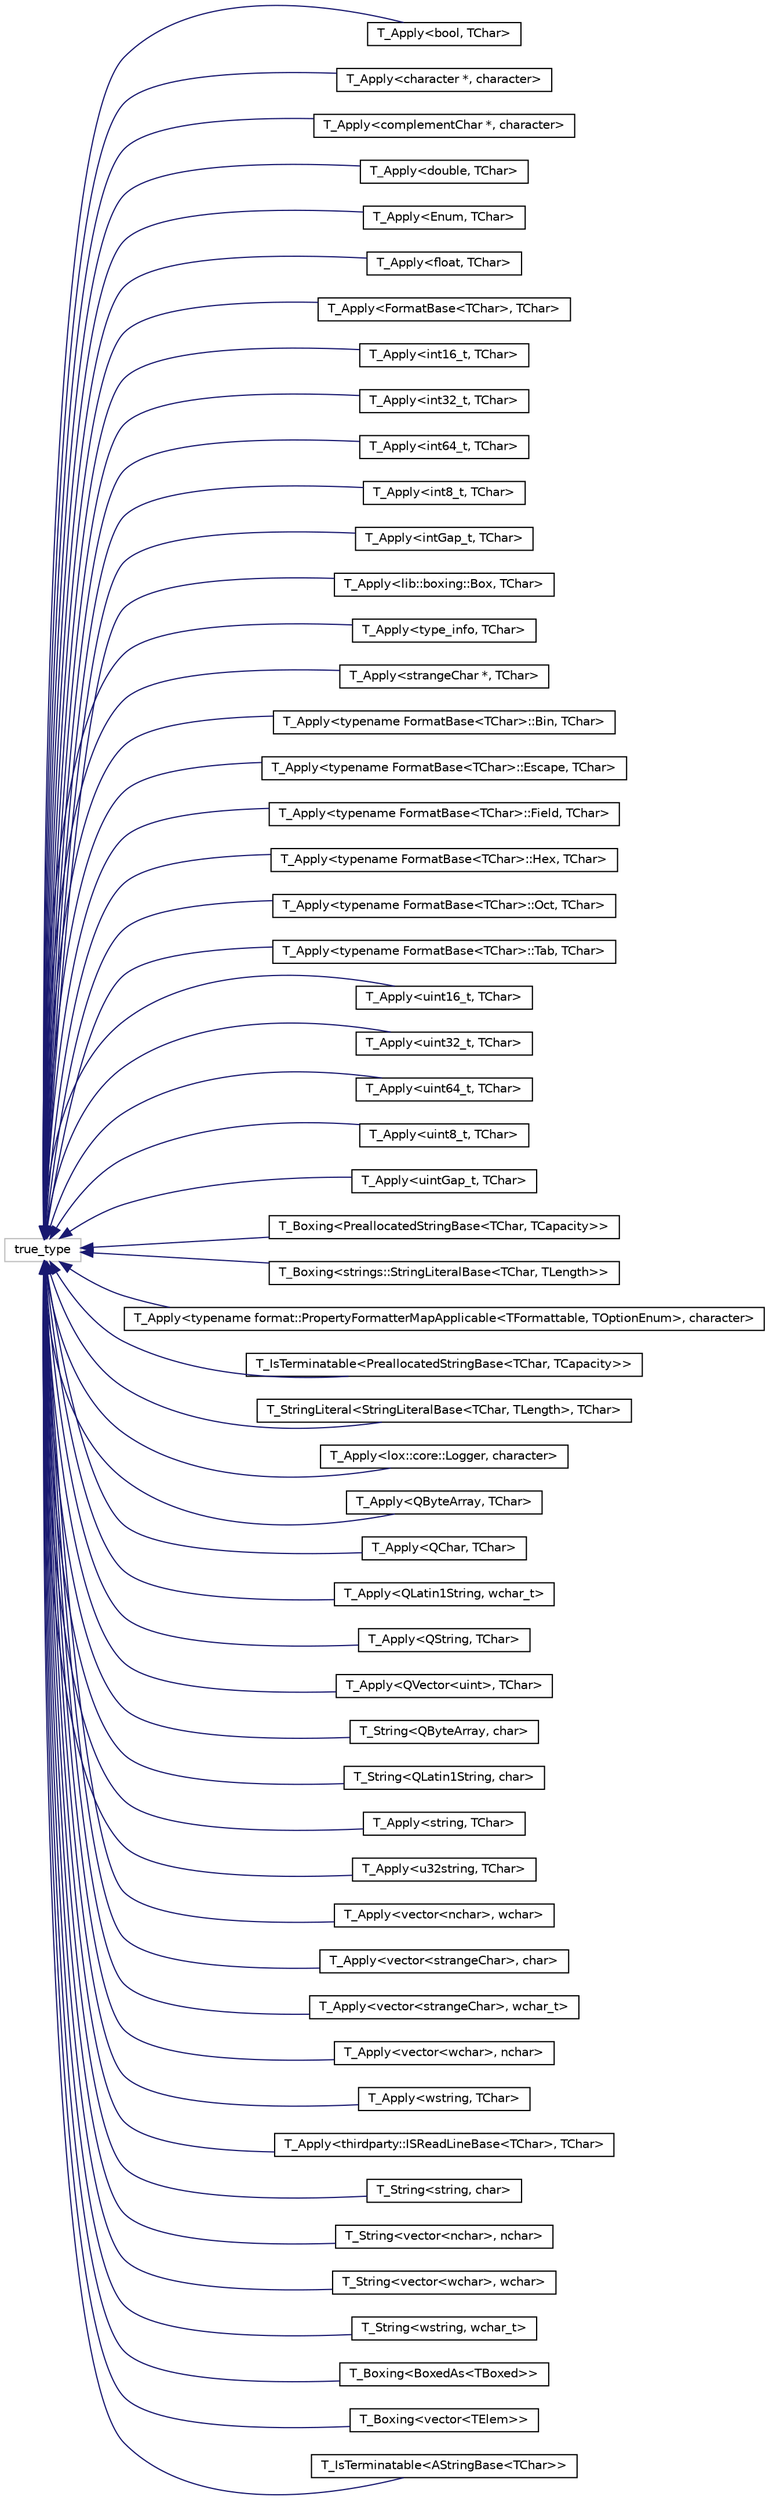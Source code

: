 digraph "Graphical Class Hierarchy"
{
  edge [fontname="Helvetica",fontsize="10",labelfontname="Helvetica",labelfontsize="10"];
  node [fontname="Helvetica",fontsize="10",shape=record];
  rankdir="LR";
  Node16 [label="true_type",height=0.2,width=0.4,color="grey75", fillcolor="white", style="filled"];
  Node19 [label="T_Apply\<bool, TChar\>",height=0.2,width=0.4,color="black", fillcolor="white", style="filled",URL="$structaworx_1_1lib_1_1strings_1_1applyto_1_1T__Apply_3_01bool_00_01TChar_01_4.html",tooltip="Specialization of template struct T_Apply for type bool. "];
  Node20 [label="T_Apply\<character *, character\>",height=0.2,width=0.4,color="black", fillcolor="white", style="filled",URL="$structaworx_1_1lib_1_1strings_1_1applyto_1_1T__Apply_3_01character_01_5_00_01character_01_4.html",tooltip="Specialization of template struct T_Apply for type aworx::character.*. "];
  Node21 [label="T_Apply\<complementChar *, character\>",height=0.2,width=0.4,color="black", fillcolor="white", style="filled",URL="$structaworx_1_1lib_1_1strings_1_1applyto_1_1T__Apply_3_01complementChar_01_5_00_01character_01_4.html",tooltip="Specialization of template struct T_Apply for type aworx::complementChar. "];
  Node22 [label="T_Apply\<double, TChar\>",height=0.2,width=0.4,color="black", fillcolor="white", style="filled",URL="$structaworx_1_1lib_1_1strings_1_1applyto_1_1T__Apply_3_01double_00_01TChar_01_4.html",tooltip="Specialization of template struct T_Apply for type double. "];
  Node23 [label="T_Apply\<Enum, TChar\>",height=0.2,width=0.4,color="black", fillcolor="white", style="filled",URL="$structaworx_1_1lib_1_1strings_1_1applyto_1_1T__Apply_3_01Enum_00_01TChar_01_4.html"];
  Node24 [label="T_Apply\<float, TChar\>",height=0.2,width=0.4,color="black", fillcolor="white", style="filled",URL="$structaworx_1_1lib_1_1strings_1_1applyto_1_1T__Apply_3_01float_00_01TChar_01_4.html",tooltip="Specialization of template struct T_Apply for type float. "];
  Node25 [label="T_Apply\<FormatBase\<TChar\>, TChar\>",height=0.2,width=0.4,color="black", fillcolor="white", style="filled",URL="$structaworx_1_1lib_1_1strings_1_1applyto_1_1T__Apply_3_01FormatBase_3_01TChar_01_4_00_01TChar_01_4.html",tooltip="Specialization of template struct T_Apply for type Format. "];
  Node26 [label="T_Apply\<int16_t, TChar\>",height=0.2,width=0.4,color="black", fillcolor="white", style="filled",URL="$structaworx_1_1lib_1_1strings_1_1applyto_1_1T__Apply_3_01int16__t_00_01TChar_01_4.html",tooltip="Specialization of template struct T_Apply for type int16_t. "];
  Node27 [label="T_Apply\<int32_t, TChar\>",height=0.2,width=0.4,color="black", fillcolor="white", style="filled",URL="$structaworx_1_1lib_1_1strings_1_1applyto_1_1T__Apply_3_01int32__t_00_01TChar_01_4.html",tooltip="Specialization of template struct T_Apply for type int32_t. "];
  Node28 [label="T_Apply\<int64_t, TChar\>",height=0.2,width=0.4,color="black", fillcolor="white", style="filled",URL="$structaworx_1_1lib_1_1strings_1_1applyto_1_1T__Apply_3_01int64__t_00_01TChar_01_4.html",tooltip="Specialization of template struct T_Apply for type int64_t. "];
  Node29 [label="T_Apply\<int8_t, TChar\>",height=0.2,width=0.4,color="black", fillcolor="white", style="filled",URL="$structaworx_1_1lib_1_1strings_1_1applyto_1_1T__Apply_3_01int8__t_00_01TChar_01_4.html",tooltip="Specialization of template struct T_Apply for type int8_t. "];
  Node30 [label="T_Apply\<intGap_t, TChar\>",height=0.2,width=0.4,color="black", fillcolor="white", style="filled",URL="$structaworx_1_1lib_1_1strings_1_1applyto_1_1T__Apply_3_01intGap__t_00_01TChar_01_4.html",tooltip="Specialization of template struct T_Apply for type intGap_t. "];
  Node31 [label="T_Apply\<lib::boxing::Box, TChar\>",height=0.2,width=0.4,color="black", fillcolor="white", style="filled",URL="$structaworx_1_1lib_1_1strings_1_1applyto_1_1T__Apply_3_01lib_1_1boxing_1_1Box_00_01TChar_01_4.html",tooltip="Specialization of template struct T_Apply for type lib::boxing::Box. "];
  Node32 [label="T_Apply\<type_info, TChar\>",height=0.2,width=0.4,color="black", fillcolor="white", style="filled",URL="$structaworx_1_1lib_1_1strings_1_1applyto_1_1T__Apply_3_01std_1_1type__info_00_01TChar_01_4.html",tooltip="Specialization of template struct T_Apply for type type_info. "];
  Node33 [label="T_Apply\<strangeChar *, TChar\>",height=0.2,width=0.4,color="black", fillcolor="white", style="filled",URL="$structaworx_1_1lib_1_1strings_1_1applyto_1_1T__Apply_3_01strangeChar_01_5_00_01TChar_01_4.html",tooltip="Specialization of template struct T_Apply for type strangeChar*. "];
  Node34 [label="T_Apply\<typename FormatBase\<TChar\>::Bin, TChar\>",height=0.2,width=0.4,color="black", fillcolor="white", style="filled",URL="$structaworx_1_1lib_1_1strings_1_1applyto_1_1T__Apply_3_01typename_01FormatBase_3_01TChar_01_4_1_1Bin_00_01TChar_01_4.html",tooltip="Specialization of template struct T_Apply for type Format::Bin. "];
  Node35 [label="T_Apply\<typename FormatBase\<TChar\>::Escape, TChar\>",height=0.2,width=0.4,color="black", fillcolor="white", style="filled",URL="$structaworx_1_1lib_1_1strings_1_1applyto_1_1T__Apply_3_01typename_01FormatBase_3_01TChar_01_4_1_1Escape_00_01TChar_01_4.html",tooltip="Specialization of template struct T_Apply for type Format::Escape. "];
  Node36 [label="T_Apply\<typename FormatBase\<TChar\>::Field, TChar\>",height=0.2,width=0.4,color="black", fillcolor="white", style="filled",URL="$structaworx_1_1lib_1_1strings_1_1applyto_1_1T__Apply_3_01typename_01FormatBase_3_01TChar_01_4_1_1Field_00_01TChar_01_4.html",tooltip="Specialization of template struct T_Apply for type Format::Field. "];
  Node37 [label="T_Apply\<typename FormatBase\<TChar\>::Hex, TChar\>",height=0.2,width=0.4,color="black", fillcolor="white", style="filled",URL="$structaworx_1_1lib_1_1strings_1_1applyto_1_1T__Apply_3_01typename_01FormatBase_3_01TChar_01_4_1_1Hex_00_01TChar_01_4.html",tooltip="Specialization of template struct T_Apply for type Format::Hex. "];
  Node38 [label="T_Apply\<typename FormatBase\<TChar\>::Oct, TChar\>",height=0.2,width=0.4,color="black", fillcolor="white", style="filled",URL="$structaworx_1_1lib_1_1strings_1_1applyto_1_1T__Apply_3_01typename_01FormatBase_3_01TChar_01_4_1_1Oct_00_01TChar_01_4.html",tooltip="Specialization of template struct T_Apply for type Format::Oct. "];
  Node39 [label="T_Apply\<typename FormatBase\<TChar\>::Tab, TChar\>",height=0.2,width=0.4,color="black", fillcolor="white", style="filled",URL="$structaworx_1_1lib_1_1strings_1_1applyto_1_1T__Apply_3_01typename_01FormatBase_3_01TChar_01_4_1_1Tab_00_01TChar_01_4.html",tooltip="Specialization of template struct T_Apply for type Format::Tab. "];
  Node40 [label="T_Apply\<uint16_t, TChar\>",height=0.2,width=0.4,color="black", fillcolor="white", style="filled",URL="$structaworx_1_1lib_1_1strings_1_1applyto_1_1T__Apply_3_01uint16__t_00_01TChar_01_4.html",tooltip="Specialization of template struct T_Apply for type uint16_t. "];
  Node41 [label="T_Apply\<uint32_t, TChar\>",height=0.2,width=0.4,color="black", fillcolor="white", style="filled",URL="$structaworx_1_1lib_1_1strings_1_1applyto_1_1T__Apply_3_01uint32__t_00_01TChar_01_4.html",tooltip="Specialization of template struct T_Apply for type uint32_t. "];
  Node42 [label="T_Apply\<uint64_t, TChar\>",height=0.2,width=0.4,color="black", fillcolor="white", style="filled",URL="$structaworx_1_1lib_1_1strings_1_1applyto_1_1T__Apply_3_01uint64__t_00_01TChar_01_4.html",tooltip="Specialization of template struct T_Apply for type uint64_t. "];
  Node43 [label="T_Apply\<uint8_t, TChar\>",height=0.2,width=0.4,color="black", fillcolor="white", style="filled",URL="$structaworx_1_1lib_1_1strings_1_1applyto_1_1T__Apply_3_01uint8__t_00_01TChar_01_4.html",tooltip="Specialization of template struct T_Apply for type uint8_t. "];
  Node44 [label="T_Apply\<uintGap_t, TChar\>",height=0.2,width=0.4,color="black", fillcolor="white", style="filled",URL="$structaworx_1_1lib_1_1strings_1_1applyto_1_1T__Apply_3_01uintGap__t_00_01TChar_01_4.html",tooltip="Specialization of template struct T_Apply for type uintGap_t. "];
  Node45 [label="T_Boxing\<PreallocatedStringBase\<TChar, TCapacity\>\>",height=0.2,width=0.4,color="black", fillcolor="white", style="filled",URL="$structaworx_1_1lib_1_1strings_1_1boxing_1_1T__Boxing_3_01aworx_1_1lib_1_1strings_1_1Preallocated44cf01db7a6f79b7558dccb14f17be4f.html"];
  Node46 [label="T_Boxing\<strings::StringLiteralBase\<TChar, TLength\>\>",height=0.2,width=0.4,color="black", fillcolor="white", style="filled",URL="$structaworx_1_1lib_1_1strings_1_1boxing_1_1T__Boxing_3_01strings_1_1StringLiteralBase_3_01TChar_00_01TLength_01_4_01_4.html"];
  Node47 [label="T_Apply\<typename format::PropertyFormatterMapApplicable\<TFormattable, TOptionEnum\>, character\>",height=0.2,width=0.4,color="black", fillcolor="white", style="filled",URL="$structaworx_1_1lib_1_1strings_1_1T__Apply_3_01typename_01format_1_1PropertyFormatterMapApplicabl9456c94e4b77bb618eb1895e4b057977.html"];
  Node49 [label="T_IsTerminatable\<PreallocatedStringBase\<TChar, TCapacity\>\>",height=0.2,width=0.4,color="black", fillcolor="white", style="filled",URL="$structaworx_1_1lib_1_1strings_1_1T__IsTerminatable_3_01PreallocatedStringBase_3_01TChar_00_01TCapacity_01_4_01_4.html"];
  Node50 [label="T_StringLiteral\<StringLiteralBase\<TChar, TLength\>, TChar\>",height=0.2,width=0.4,color="black", fillcolor="white", style="filled",URL="$structaworx_1_1lib_1_1strings_1_1T__StringLiteral_3_01StringLiteralBase_3_01TChar_00_01TLength_01_4_00_01TChar_01_4.html"];
  Node51 [label="T_Apply\<lox::core::Logger, character\>",height=0.2,width=0.4,color="black", fillcolor="white", style="filled",URL="$structaworx_1_1lib_1_1strings_1_1thirdparty_1_1alox_1_1T__Apply_3_01lox_1_1core_1_1Logger_00_01character_01_4.html"];
  Node52 [label="T_Apply\<QByteArray, TChar\>",height=0.2,width=0.4,color="black", fillcolor="white", style="filled",URL="$structaworx_1_1lib_1_1strings_1_1thirdparty_1_1qt_1_1T__Apply_3_01QByteArray_00_01TChar_01_4.html",tooltip="Specialization of template struct T_Apply for type QByteArray. "];
  Node53 [label="T_Apply\<QChar, TChar\>",height=0.2,width=0.4,color="black", fillcolor="white", style="filled",URL="$structaworx_1_1lib_1_1strings_1_1thirdparty_1_1qt_1_1T__Apply_3_01QChar_00_01TChar_01_4.html",tooltip="Specialization of template struct T_Apply for type QChar. "];
  Node54 [label="T_Apply\<QLatin1String, wchar_t\>",height=0.2,width=0.4,color="black", fillcolor="white", style="filled",URL="$structaworx_1_1lib_1_1strings_1_1thirdparty_1_1qt_1_1T__Apply_3_01QLatin1String_00_01wchar__t_01_4.html",tooltip="Specialization of template struct T_Apply for type QByteArray. "];
  Node55 [label="T_Apply\<QString, TChar\>",height=0.2,width=0.4,color="black", fillcolor="white", style="filled",URL="$structaworx_1_1lib_1_1strings_1_1thirdparty_1_1qt_1_1T__Apply_3_01QString_00_01TChar_01_4.html",tooltip="Specialization of template struct T_Apply for type QString. "];
  Node56 [label="T_Apply\<QVector\<uint\>, TChar\>",height=0.2,width=0.4,color="black", fillcolor="white", style="filled",URL="$structaworx_1_1lib_1_1strings_1_1thirdparty_1_1qt_1_1T__Apply_3_01QVector_3_01uint_01_4_00_01TChar_01_4.html",tooltip="Specialization of template struct T_Apply for type QVector<uint. "];
  Node57 [label="T_String\<QByteArray, char\>",height=0.2,width=0.4,color="black", fillcolor="white", style="filled",URL="$structaworx_1_1lib_1_1strings_1_1thirdparty_1_1qt_1_1T__String_3_01QByteArray_00_01char_01_4.html"];
  Node58 [label="T_String\<QLatin1String, char\>",height=0.2,width=0.4,color="black", fillcolor="white", style="filled",URL="$structaworx_1_1lib_1_1strings_1_1thirdparty_1_1qt_1_1T__String_3_01QLatin1String_00_01char_01_4.html"];
  Node59 [label="T_Apply\<string, TChar\>",height=0.2,width=0.4,color="black", fillcolor="white", style="filled",URL="$structaworx_1_1lib_1_1strings_1_1thirdparty_1_1std_1_1T__Apply_3_01std_1_1string_00_01TChar_01_4.html",tooltip="Specialization of template struct T_Apply for type string. "];
  Node60 [label="T_Apply\<u32string, TChar\>",height=0.2,width=0.4,color="black", fillcolor="white", style="filled",URL="$structaworx_1_1lib_1_1strings_1_1thirdparty_1_1std_1_1T__Apply_3_01std_1_1u32string_00_01TChar_01_4.html",tooltip="Specialization of template struct T_Apply for type u32string. "];
  Node61 [label="T_Apply\<vector\<nchar\>, wchar\>",height=0.2,width=0.4,color="black", fillcolor="white", style="filled",URL="$structaworx_1_1lib_1_1strings_1_1thirdparty_1_1std_1_1T__Apply_3_01std_1_1vector_3_01nchar_01_4_00_01wchar_01_4.html",tooltip="Specialization of template struct T_Apply for type vector<wchar>. "];
  Node62 [label="T_Apply\<vector\<strangeChar\>, char\>",height=0.2,width=0.4,color="black", fillcolor="white", style="filled",URL="$structaworx_1_1lib_1_1strings_1_1thirdparty_1_1std_1_1T__Apply_3_01std_1_1vector_3_01strangeChar_01_4_00_01char_01_4.html",tooltip="Specialization of template struct T_Apply for type vector<strangeChar>. "];
  Node63 [label="T_Apply\<vector\<strangeChar\>, wchar_t\>",height=0.2,width=0.4,color="black", fillcolor="white", style="filled",URL="$structaworx_1_1lib_1_1strings_1_1thirdparty_1_1std_1_1T__Apply_3_01std_1_1vector_3_01strangeChar_01_4_00_01wchar__t_01_4.html",tooltip="Specialization of template struct T_Apply for type vector<strangeChar>. "];
  Node64 [label="T_Apply\<vector\<wchar\>, nchar\>",height=0.2,width=0.4,color="black", fillcolor="white", style="filled",URL="$structaworx_1_1lib_1_1strings_1_1thirdparty_1_1std_1_1T__Apply_3_01std_1_1vector_3_01wchar_01_4_00_01nchar_01_4.html",tooltip="Specialization of template struct T_Apply for type vector<wchar>. "];
  Node65 [label="T_Apply\<wstring, TChar\>",height=0.2,width=0.4,color="black", fillcolor="white", style="filled",URL="$structaworx_1_1lib_1_1strings_1_1thirdparty_1_1std_1_1T__Apply_3_01std_1_1wstring_00_01TChar_01_4.html",tooltip="Specialization of template struct T_Apply for type wstring. "];
  Node66 [label="T_Apply\<thirdparty::ISReadLineBase\<TChar\>, TChar\>",height=0.2,width=0.4,color="black", fillcolor="white", style="filled",URL="$structaworx_1_1lib_1_1strings_1_1thirdparty_1_1std_1_1T__Apply_3_01thirdparty_1_1std_1_1ISReadLi1ddbed04aded88e244c97aca93b97217.html"];
  Node67 [label="T_String\<string, char\>",height=0.2,width=0.4,color="black", fillcolor="white", style="filled",URL="$structaworx_1_1lib_1_1strings_1_1thirdparty_1_1std_1_1T__String_3_01std_1_1string_00_01char_01_4.html",tooltip="Specialization of struct T_String for type string. "];
  Node68 [label="T_String\<vector\<nchar\>, nchar\>",height=0.2,width=0.4,color="black", fillcolor="white", style="filled",URL="$structaworx_1_1lib_1_1strings_1_1thirdparty_1_1std_1_1T__String_3_01std_1_1vector_3_01nchar_01_4_00_01nchar_01_4.html"];
  Node69 [label="T_String\<vector\<wchar\>, wchar\>",height=0.2,width=0.4,color="black", fillcolor="white", style="filled",URL="$structaworx_1_1lib_1_1strings_1_1thirdparty_1_1std_1_1T__String_3_01std_1_1vector_3_01wchar_01_4_00_01wchar_01_4.html"];
  Node70 [label="T_String\<wstring, wchar_t\>",height=0.2,width=0.4,color="black", fillcolor="white", style="filled",URL="$structaworx_1_1lib_1_1strings_1_1thirdparty_1_1std_1_1T__String_3_01std_1_1wstring_00_01wchar__t_01_4.html",tooltip="Specialization of struct T_String for type wstring. "];
  Node0 [label="T_Boxing\<BoxedAs\<TBoxed\>\>",height=0.2,width=0.4,color="black", fillcolor="white", style="filled",URL="$structaworx_1_1lib_1_1boxing_1_1T__Boxing_3_01BoxedAs_3_01TBoxed_01_4_01_4.html"];
  Node18 [label="T_Boxing\<vector\<TElem\>\>",height=0.2,width=0.4,color="black", fillcolor="white", style="filled",URL="$structaworx_1_1lib_1_1boxing_1_1T__Boxing_3_01std_1_1vector_3_01TElem_01_4_01_4.html"];
  Node48 [label="T_IsTerminatable\<AStringBase\<TChar\>\>",height=0.2,width=0.4,color="black", fillcolor="white", style="filled",URL="$structaworx_1_1lib_1_1strings_1_1T__IsTerminatable_3_01AStringBase_3_01TChar_01_4_01_4.html"];
  Node16 -> Node0 [dir="back",color="midnightblue",fontsize="10",style="solid",fontname="Helvetica"];
  Node16 -> Node18 [dir="back",color="midnightblue",fontsize="10",style="solid",fontname="Helvetica"];
  Node16 -> Node19 [dir="back",color="midnightblue",fontsize="10",style="solid",fontname="Helvetica"];
  Node16 -> Node20 [dir="back",color="midnightblue",fontsize="10",style="solid",fontname="Helvetica"];
  Node16 -> Node21 [dir="back",color="midnightblue",fontsize="10",style="solid",fontname="Helvetica"];
  Node16 -> Node22 [dir="back",color="midnightblue",fontsize="10",style="solid",fontname="Helvetica"];
  Node16 -> Node23 [dir="back",color="midnightblue",fontsize="10",style="solid",fontname="Helvetica"];
  Node16 -> Node24 [dir="back",color="midnightblue",fontsize="10",style="solid",fontname="Helvetica"];
  Node16 -> Node25 [dir="back",color="midnightblue",fontsize="10",style="solid",fontname="Helvetica"];
  Node16 -> Node26 [dir="back",color="midnightblue",fontsize="10",style="solid",fontname="Helvetica"];
  Node16 -> Node27 [dir="back",color="midnightblue",fontsize="10",style="solid",fontname="Helvetica"];
  Node16 -> Node28 [dir="back",color="midnightblue",fontsize="10",style="solid",fontname="Helvetica"];
  Node16 -> Node29 [dir="back",color="midnightblue",fontsize="10",style="solid",fontname="Helvetica"];
  Node16 -> Node30 [dir="back",color="midnightblue",fontsize="10",style="solid",fontname="Helvetica"];
  Node16 -> Node31 [dir="back",color="midnightblue",fontsize="10",style="solid",fontname="Helvetica"];
  Node16 -> Node32 [dir="back",color="midnightblue",fontsize="10",style="solid",fontname="Helvetica"];
  Node16 -> Node33 [dir="back",color="midnightblue",fontsize="10",style="solid",fontname="Helvetica"];
  Node16 -> Node34 [dir="back",color="midnightblue",fontsize="10",style="solid",fontname="Helvetica"];
  Node16 -> Node35 [dir="back",color="midnightblue",fontsize="10",style="solid",fontname="Helvetica"];
  Node16 -> Node36 [dir="back",color="midnightblue",fontsize="10",style="solid",fontname="Helvetica"];
  Node16 -> Node37 [dir="back",color="midnightblue",fontsize="10",style="solid",fontname="Helvetica"];
  Node16 -> Node38 [dir="back",color="midnightblue",fontsize="10",style="solid",fontname="Helvetica"];
  Node16 -> Node39 [dir="back",color="midnightblue",fontsize="10",style="solid",fontname="Helvetica"];
  Node16 -> Node40 [dir="back",color="midnightblue",fontsize="10",style="solid",fontname="Helvetica"];
  Node16 -> Node41 [dir="back",color="midnightblue",fontsize="10",style="solid",fontname="Helvetica"];
  Node16 -> Node42 [dir="back",color="midnightblue",fontsize="10",style="solid",fontname="Helvetica"];
  Node16 -> Node43 [dir="back",color="midnightblue",fontsize="10",style="solid",fontname="Helvetica"];
  Node16 -> Node44 [dir="back",color="midnightblue",fontsize="10",style="solid",fontname="Helvetica"];
  Node16 -> Node45 [dir="back",color="midnightblue",fontsize="10",style="solid",fontname="Helvetica"];
  Node16 -> Node46 [dir="back",color="midnightblue",fontsize="10",style="solid",fontname="Helvetica"];
  Node16 -> Node47 [dir="back",color="midnightblue",fontsize="10",style="solid",fontname="Helvetica"];
  Node16 -> Node48 [dir="back",color="midnightblue",fontsize="10",style="solid",fontname="Helvetica"];
  Node16 -> Node49 [dir="back",color="midnightblue",fontsize="10",style="solid",fontname="Helvetica"];
  Node16 -> Node50 [dir="back",color="midnightblue",fontsize="10",style="solid",fontname="Helvetica"];
  Node16 -> Node51 [dir="back",color="midnightblue",fontsize="10",style="solid",fontname="Helvetica"];
  Node16 -> Node52 [dir="back",color="midnightblue",fontsize="10",style="solid",fontname="Helvetica"];
  Node16 -> Node53 [dir="back",color="midnightblue",fontsize="10",style="solid",fontname="Helvetica"];
  Node16 -> Node54 [dir="back",color="midnightblue",fontsize="10",style="solid",fontname="Helvetica"];
  Node16 -> Node55 [dir="back",color="midnightblue",fontsize="10",style="solid",fontname="Helvetica"];
  Node16 -> Node56 [dir="back",color="midnightblue",fontsize="10",style="solid",fontname="Helvetica"];
  Node16 -> Node57 [dir="back",color="midnightblue",fontsize="10",style="solid",fontname="Helvetica"];
  Node16 -> Node58 [dir="back",color="midnightblue",fontsize="10",style="solid",fontname="Helvetica"];
  Node16 -> Node59 [dir="back",color="midnightblue",fontsize="10",style="solid",fontname="Helvetica"];
  Node16 -> Node60 [dir="back",color="midnightblue",fontsize="10",style="solid",fontname="Helvetica"];
  Node16 -> Node61 [dir="back",color="midnightblue",fontsize="10",style="solid",fontname="Helvetica"];
  Node16 -> Node62 [dir="back",color="midnightblue",fontsize="10",style="solid",fontname="Helvetica"];
  Node16 -> Node63 [dir="back",color="midnightblue",fontsize="10",style="solid",fontname="Helvetica"];
  Node16 -> Node64 [dir="back",color="midnightblue",fontsize="10",style="solid",fontname="Helvetica"];
  Node16 -> Node65 [dir="back",color="midnightblue",fontsize="10",style="solid",fontname="Helvetica"];
  Node16 -> Node66 [dir="back",color="midnightblue",fontsize="10",style="solid",fontname="Helvetica"];
  Node16 -> Node67 [dir="back",color="midnightblue",fontsize="10",style="solid",fontname="Helvetica"];
  Node16 -> Node68 [dir="back",color="midnightblue",fontsize="10",style="solid",fontname="Helvetica"];
  Node16 -> Node69 [dir="back",color="midnightblue",fontsize="10",style="solid",fontname="Helvetica"];
  Node16 -> Node70 [dir="back",color="midnightblue",fontsize="10",style="solid",fontname="Helvetica"];
}

